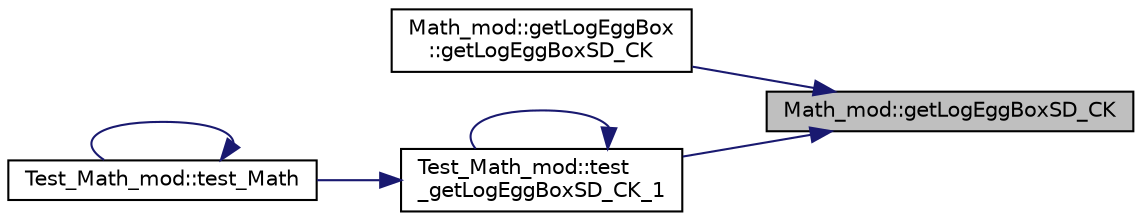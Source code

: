 digraph "Math_mod::getLogEggBoxSD_CK"
{
 // LATEX_PDF_SIZE
  edge [fontname="Helvetica",fontsize="10",labelfontname="Helvetica",labelfontsize="10"];
  node [fontname="Helvetica",fontsize="10",shape=record];
  rankdir="RL";
  Node1 [label="Math_mod::getLogEggBoxSD_CK",height=0.2,width=0.4,color="black", fillcolor="grey75", style="filled", fontcolor="black",tooltip="Return the logarithm of the egg-box probability density function in one dimension,..."];
  Node1 -> Node2 [dir="back",color="midnightblue",fontsize="10",style="solid",fontname="Helvetica"];
  Node2 [label="Math_mod::getLogEggBox\l::getLogEggBoxSD_CK",height=0.2,width=0.4,color="black", fillcolor="white", style="filled",URL="$interfaceMath__mod_1_1getLogEggBox.html#a81efdb4bd35fd6b292db25c5621d4383",tooltip="Return the logarithm of the egg-box probability density function in one dimension,..."];
  Node1 -> Node3 [dir="back",color="midnightblue",fontsize="10",style="solid",fontname="Helvetica"];
  Node3 [label="Test_Math_mod::test\l_getLogEggBoxSD_CK_1",height=0.2,width=0.4,color="black", fillcolor="white", style="filled",URL="$namespaceTest__Math__mod.html#a92178a15cff5ff0c46f35c0ffa1864d7",tooltip=" "];
  Node3 -> Node3 [dir="back",color="midnightblue",fontsize="10",style="solid",fontname="Helvetica"];
  Node3 -> Node4 [dir="back",color="midnightblue",fontsize="10",style="solid",fontname="Helvetica"];
  Node4 [label="Test_Math_mod::test_Math",height=0.2,width=0.4,color="black", fillcolor="white", style="filled",URL="$namespaceTest__Math__mod.html#a929cb321de1b5d3d971a20bcb8c51e80",tooltip=" "];
  Node4 -> Node4 [dir="back",color="midnightblue",fontsize="10",style="solid",fontname="Helvetica"];
}
